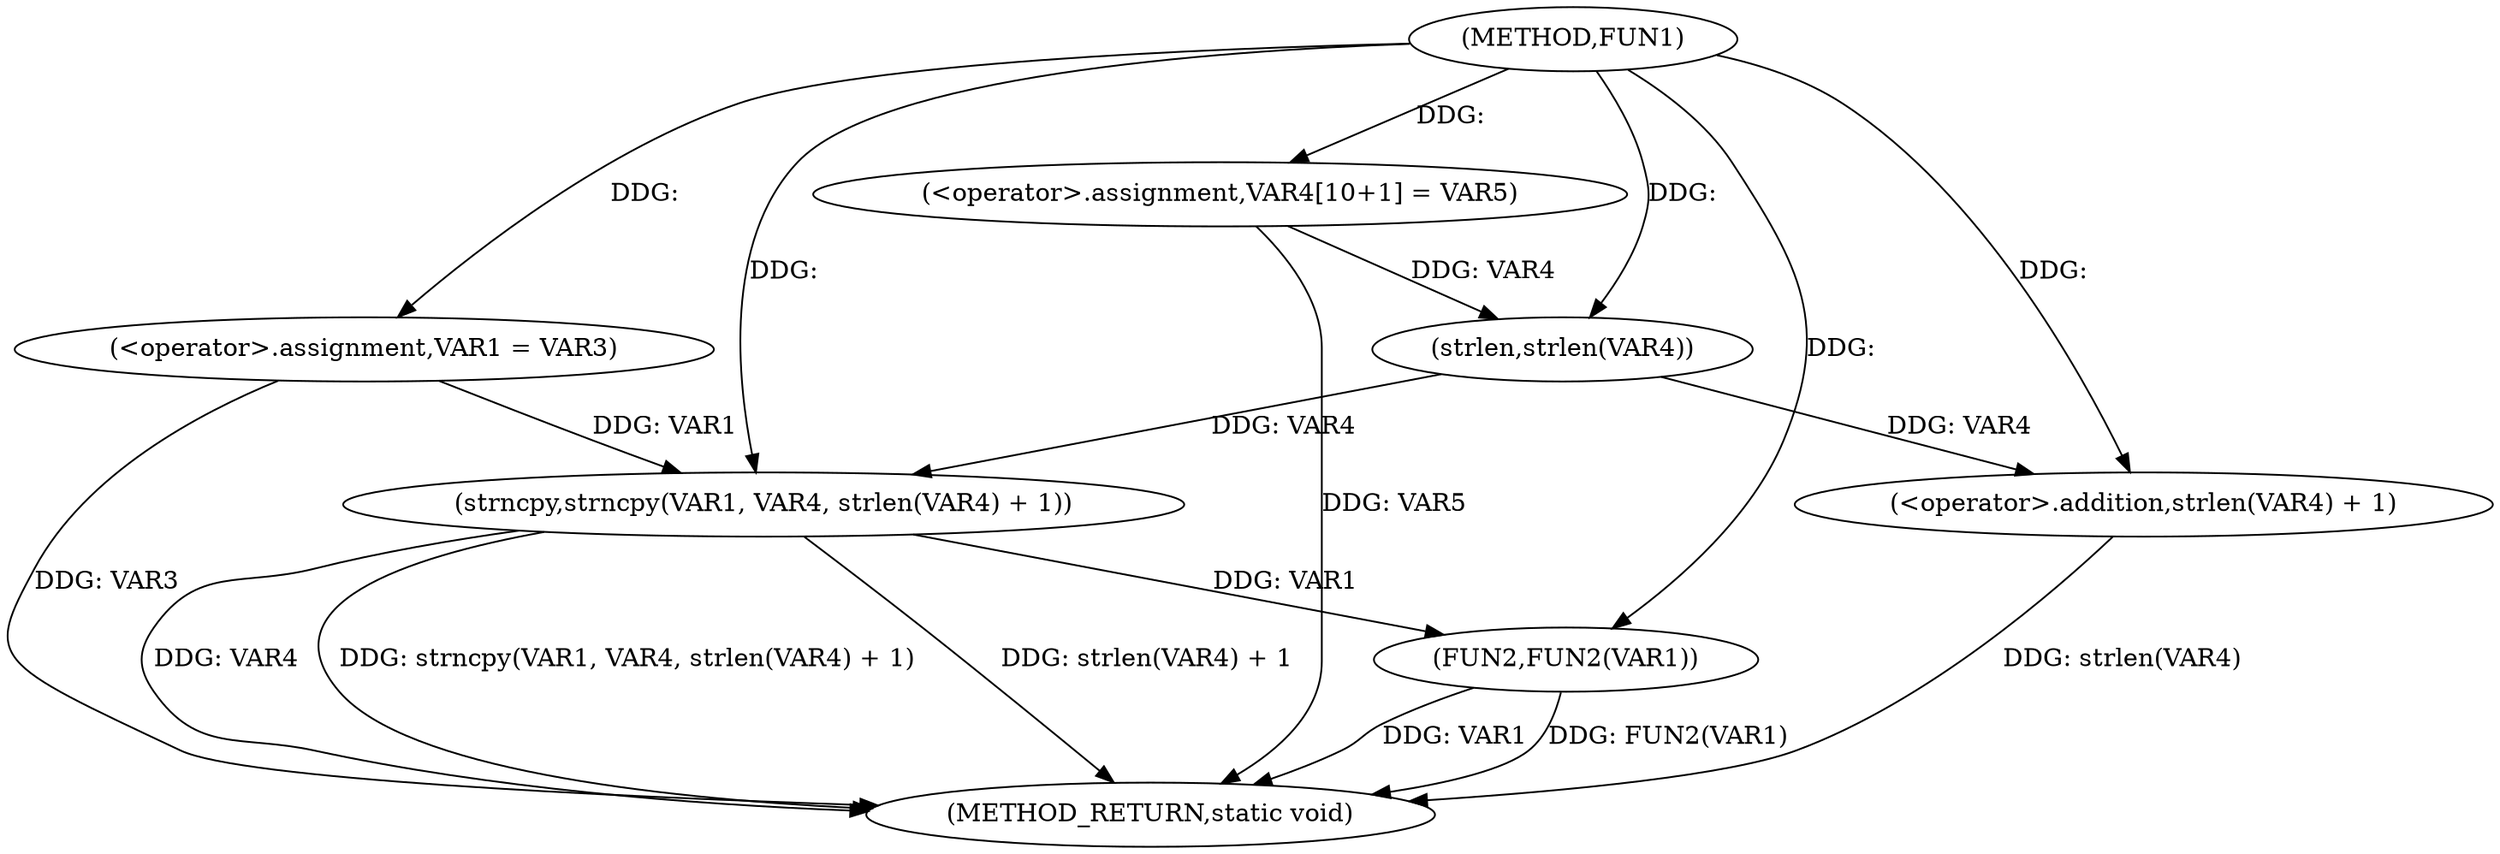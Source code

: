 digraph FUN1 {  
"1000100" [label = "(METHOD,FUN1)" ]
"1000122" [label = "(METHOD_RETURN,static void)" ]
"1000105" [label = "(<operator>.assignment,VAR1 = VAR3)" ]
"1000110" [label = "(<operator>.assignment,VAR4[10+1] = VAR5)" ]
"1000113" [label = "(strncpy,strncpy(VAR1, VAR4, strlen(VAR4) + 1))" ]
"1000116" [label = "(<operator>.addition,strlen(VAR4) + 1)" ]
"1000117" [label = "(strlen,strlen(VAR4))" ]
"1000120" [label = "(FUN2,FUN2(VAR1))" ]
  "1000116" -> "1000122"  [ label = "DDG: strlen(VAR4)"] 
  "1000105" -> "1000122"  [ label = "DDG: VAR3"] 
  "1000110" -> "1000122"  [ label = "DDG: VAR5"] 
  "1000113" -> "1000122"  [ label = "DDG: strlen(VAR4) + 1"] 
  "1000113" -> "1000122"  [ label = "DDG: VAR4"] 
  "1000120" -> "1000122"  [ label = "DDG: VAR1"] 
  "1000113" -> "1000122"  [ label = "DDG: strncpy(VAR1, VAR4, strlen(VAR4) + 1)"] 
  "1000120" -> "1000122"  [ label = "DDG: FUN2(VAR1)"] 
  "1000100" -> "1000105"  [ label = "DDG: "] 
  "1000100" -> "1000110"  [ label = "DDG: "] 
  "1000105" -> "1000113"  [ label = "DDG: VAR1"] 
  "1000100" -> "1000113"  [ label = "DDG: "] 
  "1000117" -> "1000113"  [ label = "DDG: VAR4"] 
  "1000117" -> "1000116"  [ label = "DDG: VAR4"] 
  "1000110" -> "1000117"  [ label = "DDG: VAR4"] 
  "1000100" -> "1000117"  [ label = "DDG: "] 
  "1000100" -> "1000116"  [ label = "DDG: "] 
  "1000113" -> "1000120"  [ label = "DDG: VAR1"] 
  "1000100" -> "1000120"  [ label = "DDG: "] 
}
